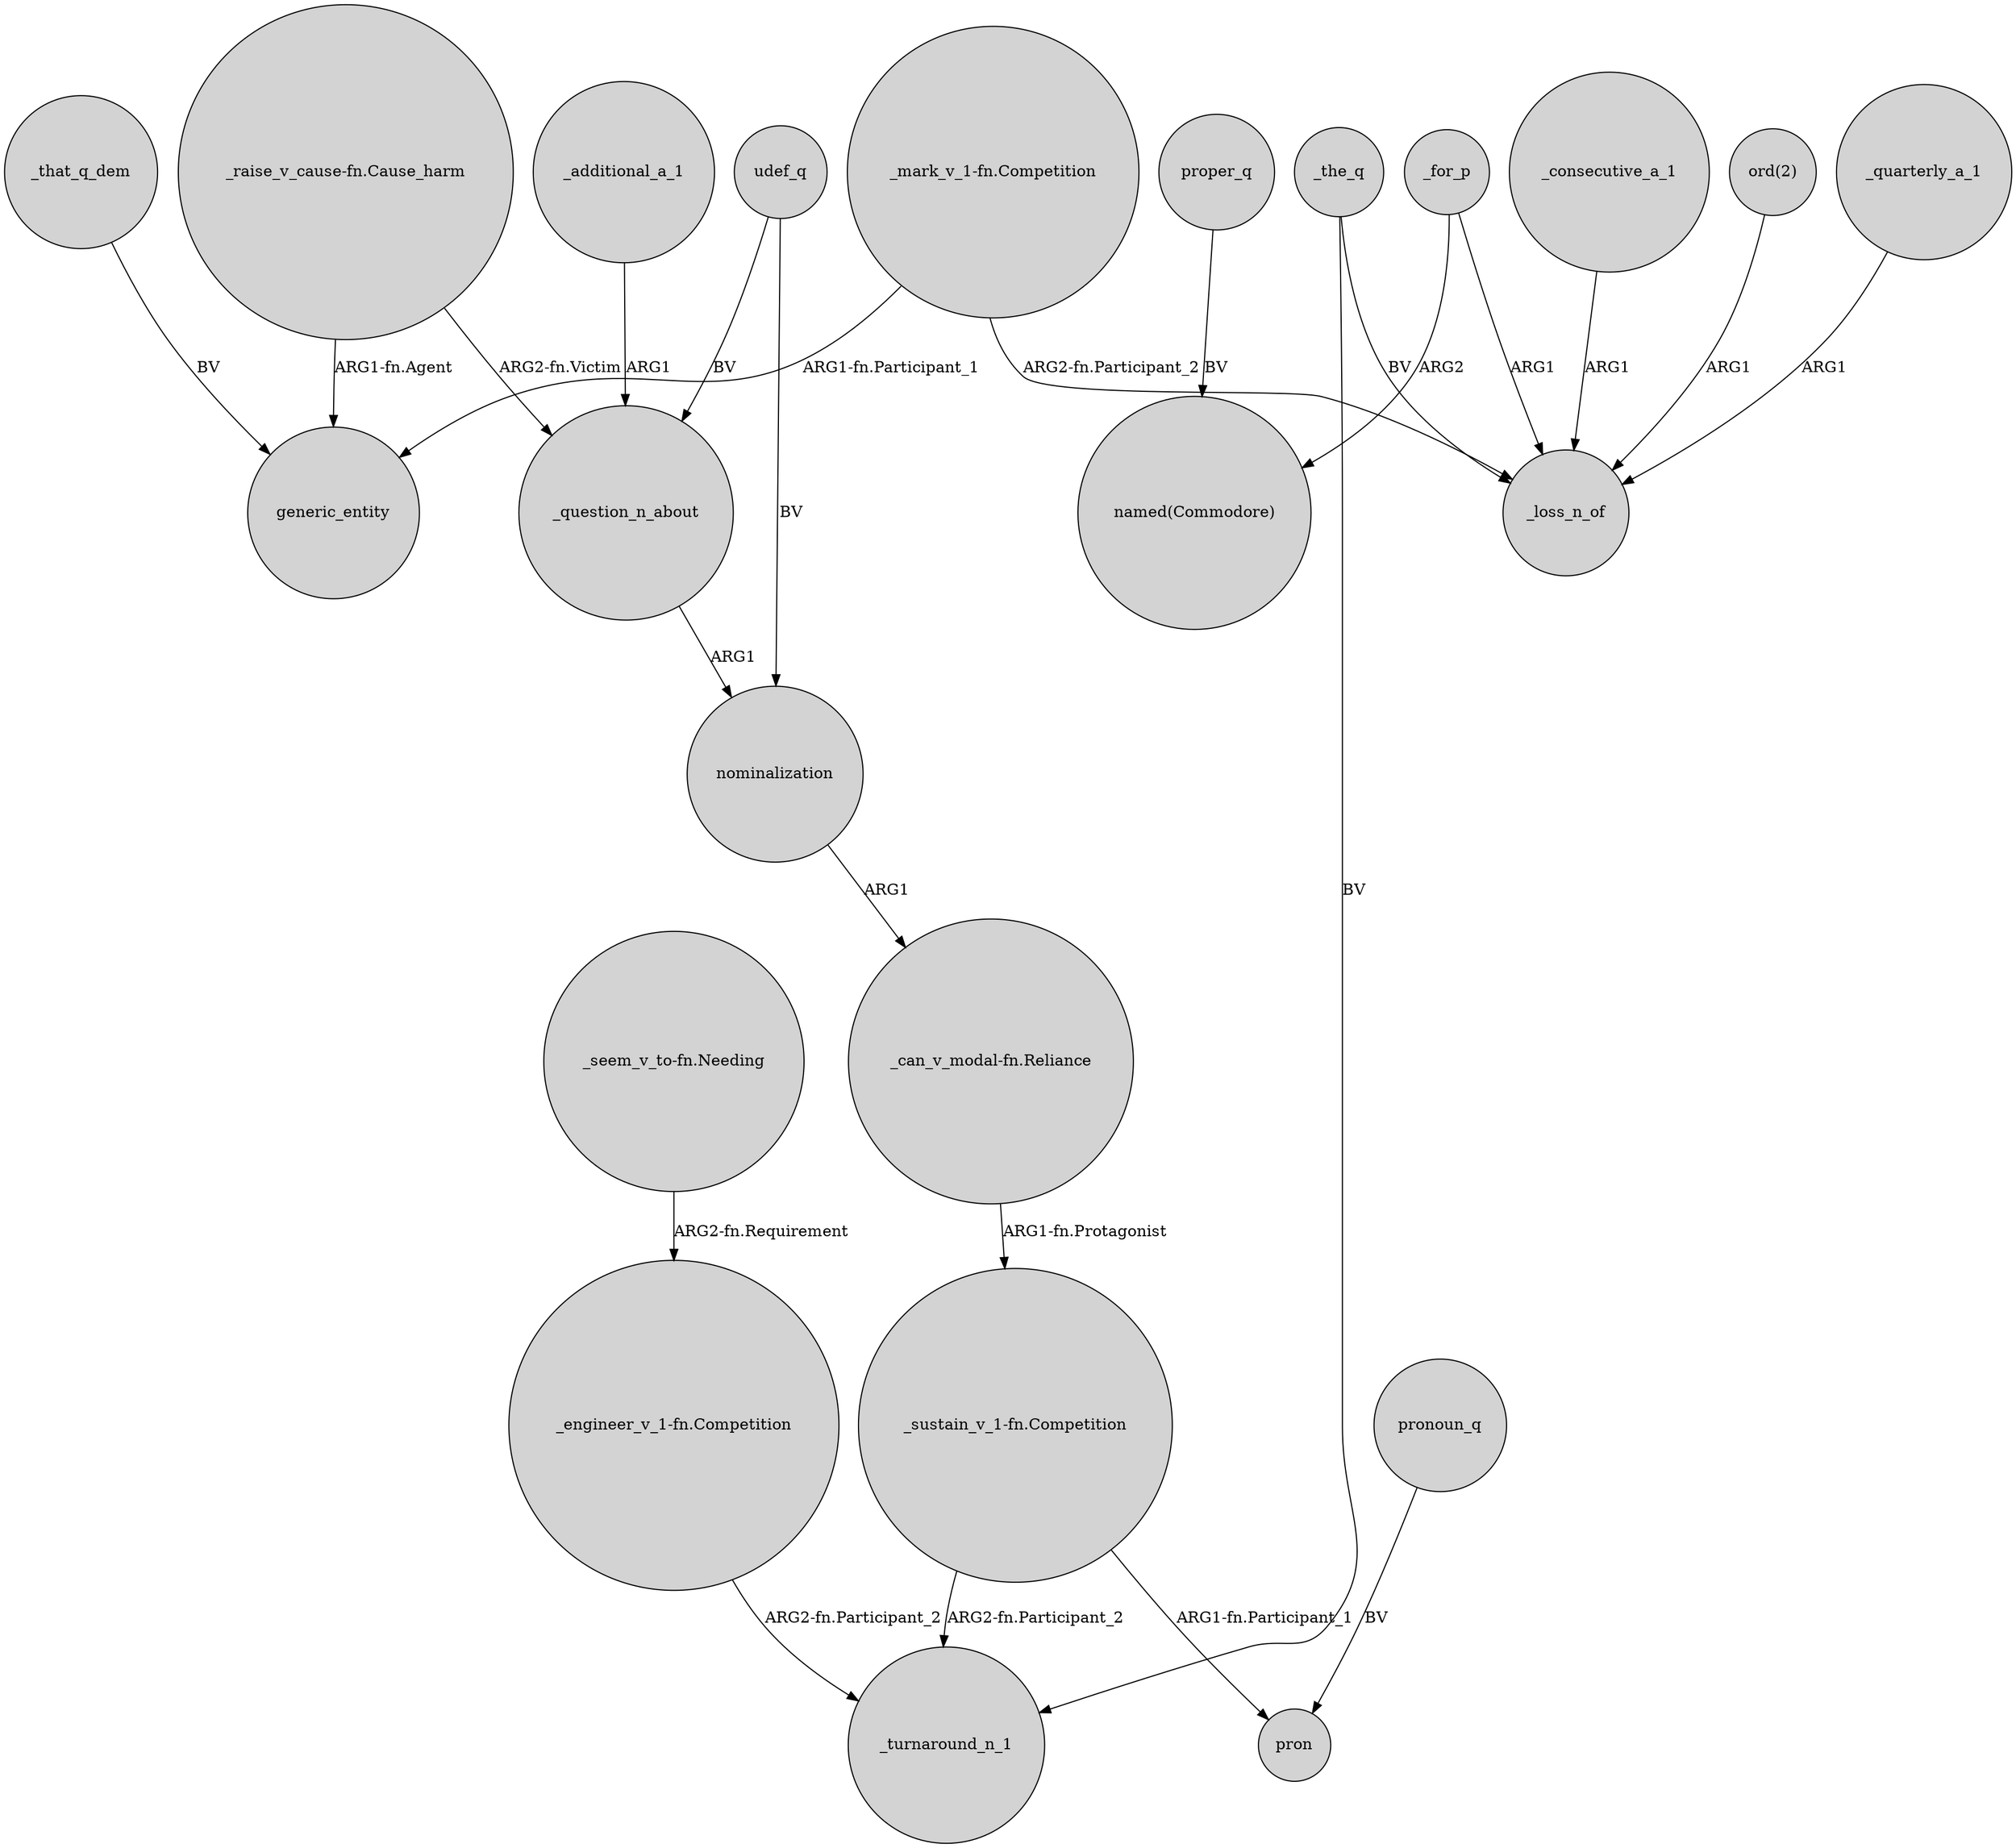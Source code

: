 digraph {
	node [shape=circle style=filled]
	"_raise_v_cause-fn.Cause_harm" -> generic_entity [label="ARG1-fn.Agent"]
	_the_q -> _loss_n_of [label=BV]
	udef_q -> nominalization [label=BV]
	nominalization -> "_can_v_modal-fn.Reliance" [label=ARG1]
	_additional_a_1 -> _question_n_about [label=ARG1]
	proper_q -> "named(Commodore)" [label=BV]
	pronoun_q -> pron [label=BV]
	"_engineer_v_1-fn.Competition" -> _turnaround_n_1 [label="ARG2-fn.Participant_2"]
	"_seem_v_to-fn.Needing" -> "_engineer_v_1-fn.Competition" [label="ARG2-fn.Requirement"]
	_for_p -> _loss_n_of [label=ARG1]
	"_can_v_modal-fn.Reliance" -> "_sustain_v_1-fn.Competition" [label="ARG1-fn.Protagonist"]
	_quarterly_a_1 -> _loss_n_of [label=ARG1]
	_the_q -> _turnaround_n_1 [label=BV]
	"_sustain_v_1-fn.Competition" -> _turnaround_n_1 [label="ARG2-fn.Participant_2"]
	_consecutive_a_1 -> _loss_n_of [label=ARG1]
	"ord(2)" -> _loss_n_of [label=ARG1]
	_for_p -> "named(Commodore)" [label=ARG2]
	_question_n_about -> nominalization [label=ARG1]
	"_raise_v_cause-fn.Cause_harm" -> _question_n_about [label="ARG2-fn.Victim"]
	"_mark_v_1-fn.Competition" -> _loss_n_of [label="ARG2-fn.Participant_2"]
	"_sustain_v_1-fn.Competition" -> pron [label="ARG1-fn.Participant_1"]
	_that_q_dem -> generic_entity [label=BV]
	"_mark_v_1-fn.Competition" -> generic_entity [label="ARG1-fn.Participant_1"]
	udef_q -> _question_n_about [label=BV]
}
